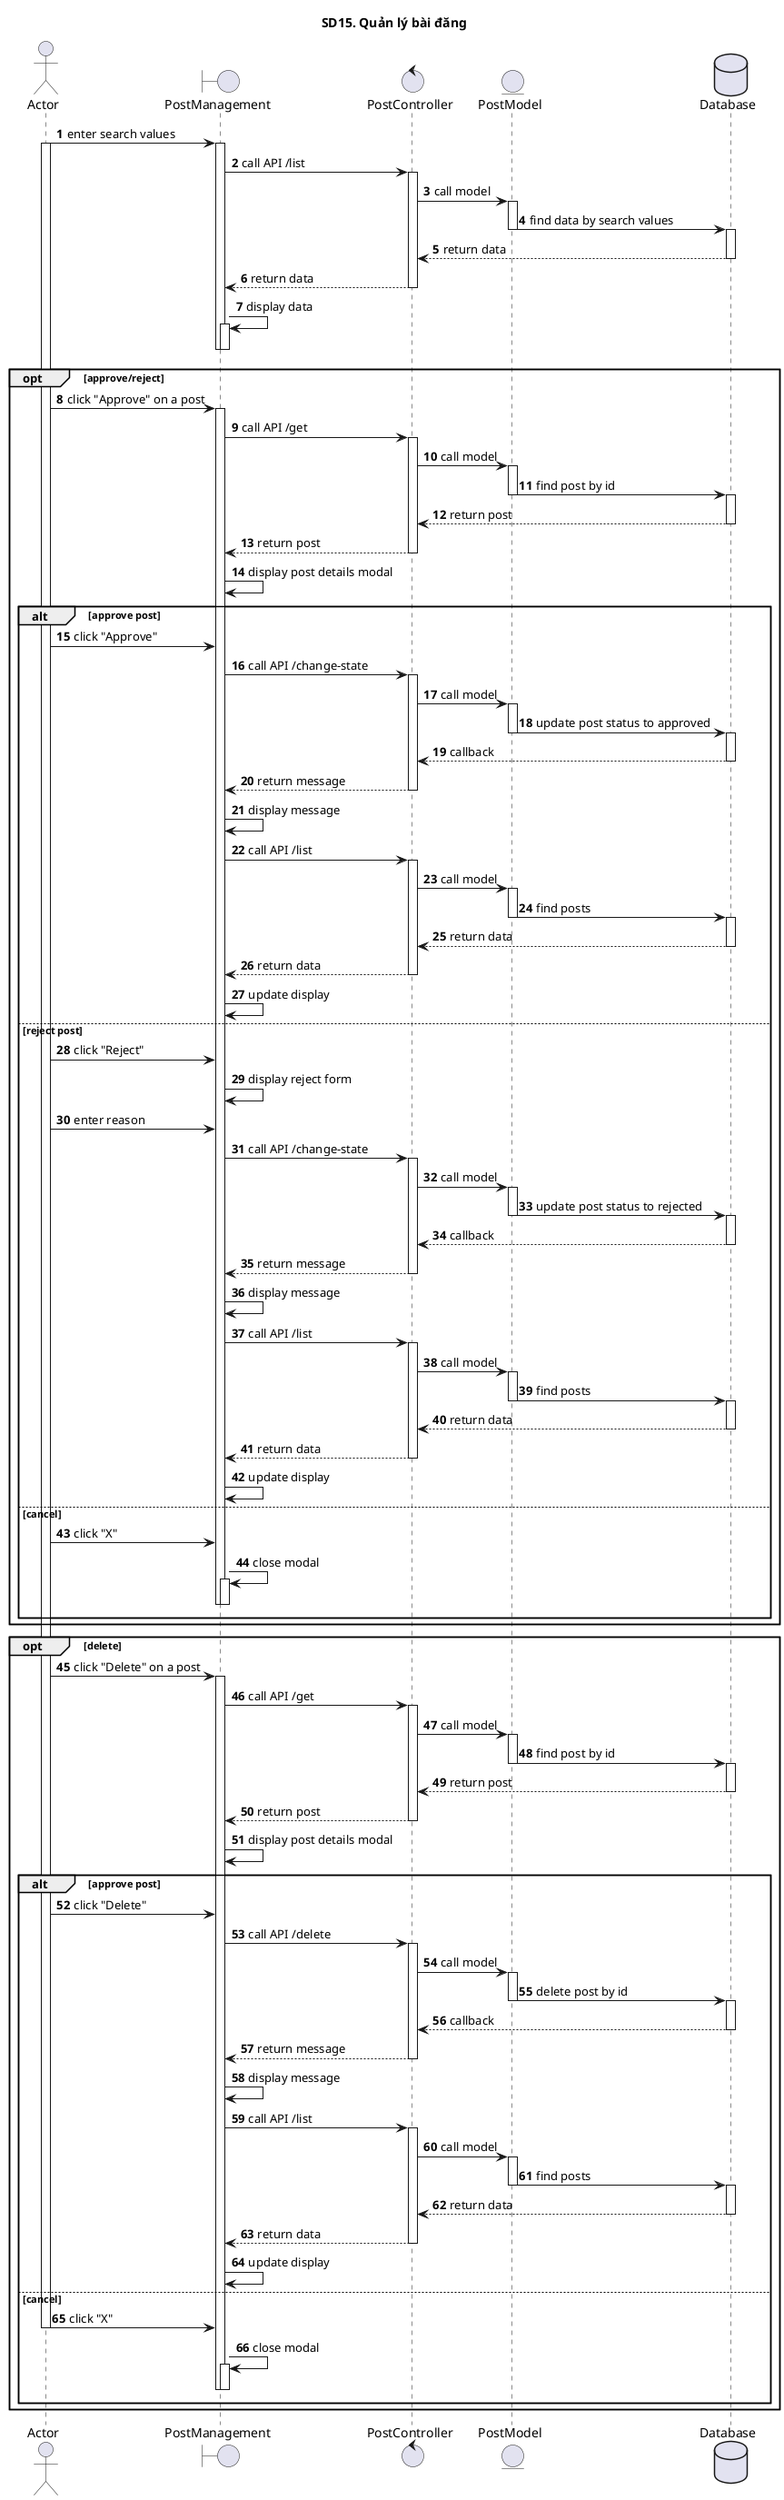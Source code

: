 @startuml SQ

autonumber

title SD15. Quản lý bài đăng

actor "Actor" as actor
boundary "PostManagement" as view
control "PostController" as controller
entity "PostModel" as model
database "Database" as database

actor -> view: enter search values
activate actor
activate view
view -> controller: call API /list
activate controller
controller -> model: call model
activate model

model -> database: find data by search values
deactivate model
activate database
database --> controller: return data
deactivate database
controller --> view: return data
deactivate controller

view -> view: display data
activate view
deactivate view
deactivate view

opt approve/reject

actor -> view: click "Approve" on a post
activate view

view -> controller: call API /get
activate controller

controller -> model: call model
activate model

model -> database: find post by id
deactivate model
activate database
database --> controller: return post
deactivate database
controller --> view: return post
deactivate controller

view -> view: display post details modal

alt approve post
actor -> view: click "Approve"

view -> controller: call API /change-state

activate controller
controller -> model: call model
activate model

model -> database: update post status to approved
deactivate model
activate database

database --> controller: callback
deactivate database
controller --> view: return message
deactivate controller
view -> view: display message
view -> controller: call API /list
activate controller
controller -> model: call model
activate model
model -> database: find posts
deactivate model
activate database
database --> controller: return data
deactivate database
controller --> view: return data
deactivate controller

view -> view: update display

else reject post

actor -> view: click "Reject"

view -> view: display reject form

actor -> view: enter reason

view -> controller: call API /change-state

activate controller
controller -> model: call model
activate model

model -> database: update post status to rejected
deactivate model
activate database

database --> controller: callback
deactivate database
controller --> view: return message
deactivate controller
view -> view: display message
view -> controller: call API /list
activate controller
controller -> model: call model
activate model
model -> database: find posts
deactivate model
activate database
database --> controller: return data
deactivate database
controller --> view: return data
deactivate controller

view -> view: update display

else cancel
actor -> view: click "X"
view -> view: close modal
activate view
deactivate view
deactivate view
end
end

opt delete

actor -> view: click "Delete" on a post
activate view

view -> controller: call API /get
activate controller

controller -> model: call model
activate model

model -> database: find post by id
deactivate model
activate database
database --> controller: return post
deactivate database
controller --> view: return post
deactivate controller

view -> view: display post details modal

alt approve post
actor -> view: click "Delete"

view -> controller: call API /delete

activate controller
controller -> model: call model
activate model

model -> database: delete post by id
deactivate model
activate database

database --> controller: callback
deactivate database
controller --> view: return message
deactivate controller
view -> view: display message
view -> controller: call API /list
activate controller
controller -> model: call model
activate model
model -> database: find posts
deactivate model
activate database
database --> controller: return data
deactivate database
controller --> view: return data
deactivate controller

view -> view: update display

else cancel
actor -> view: click "X"
deactivate actor
view -> view: close modal
activate view
deactivate view
deactivate view
end
end
@enduml